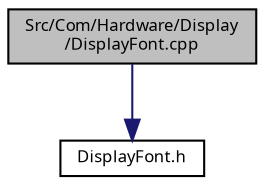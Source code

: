 digraph "Src/Com/Hardware/Display/DisplayFont.cpp"
{
  edge [fontname="Sans",fontsize="8",labelfontname="Sans",labelfontsize="8"];
  node [fontname="Sans",fontsize="8",shape=record];
  Node1 [label="Src/Com/Hardware/Display\l/DisplayFont.cpp",height=0.2,width=0.4,color="black", fillcolor="grey75", style="filled", fontcolor="black"];
  Node1 -> Node2 [color="midnightblue",fontsize="8",style="solid",fontname="Sans"];
  Node2 [label="DisplayFont.h",height=0.2,width=0.4,color="black", fillcolor="white", style="filled",URL="$_display_font_8h.html"];
}
